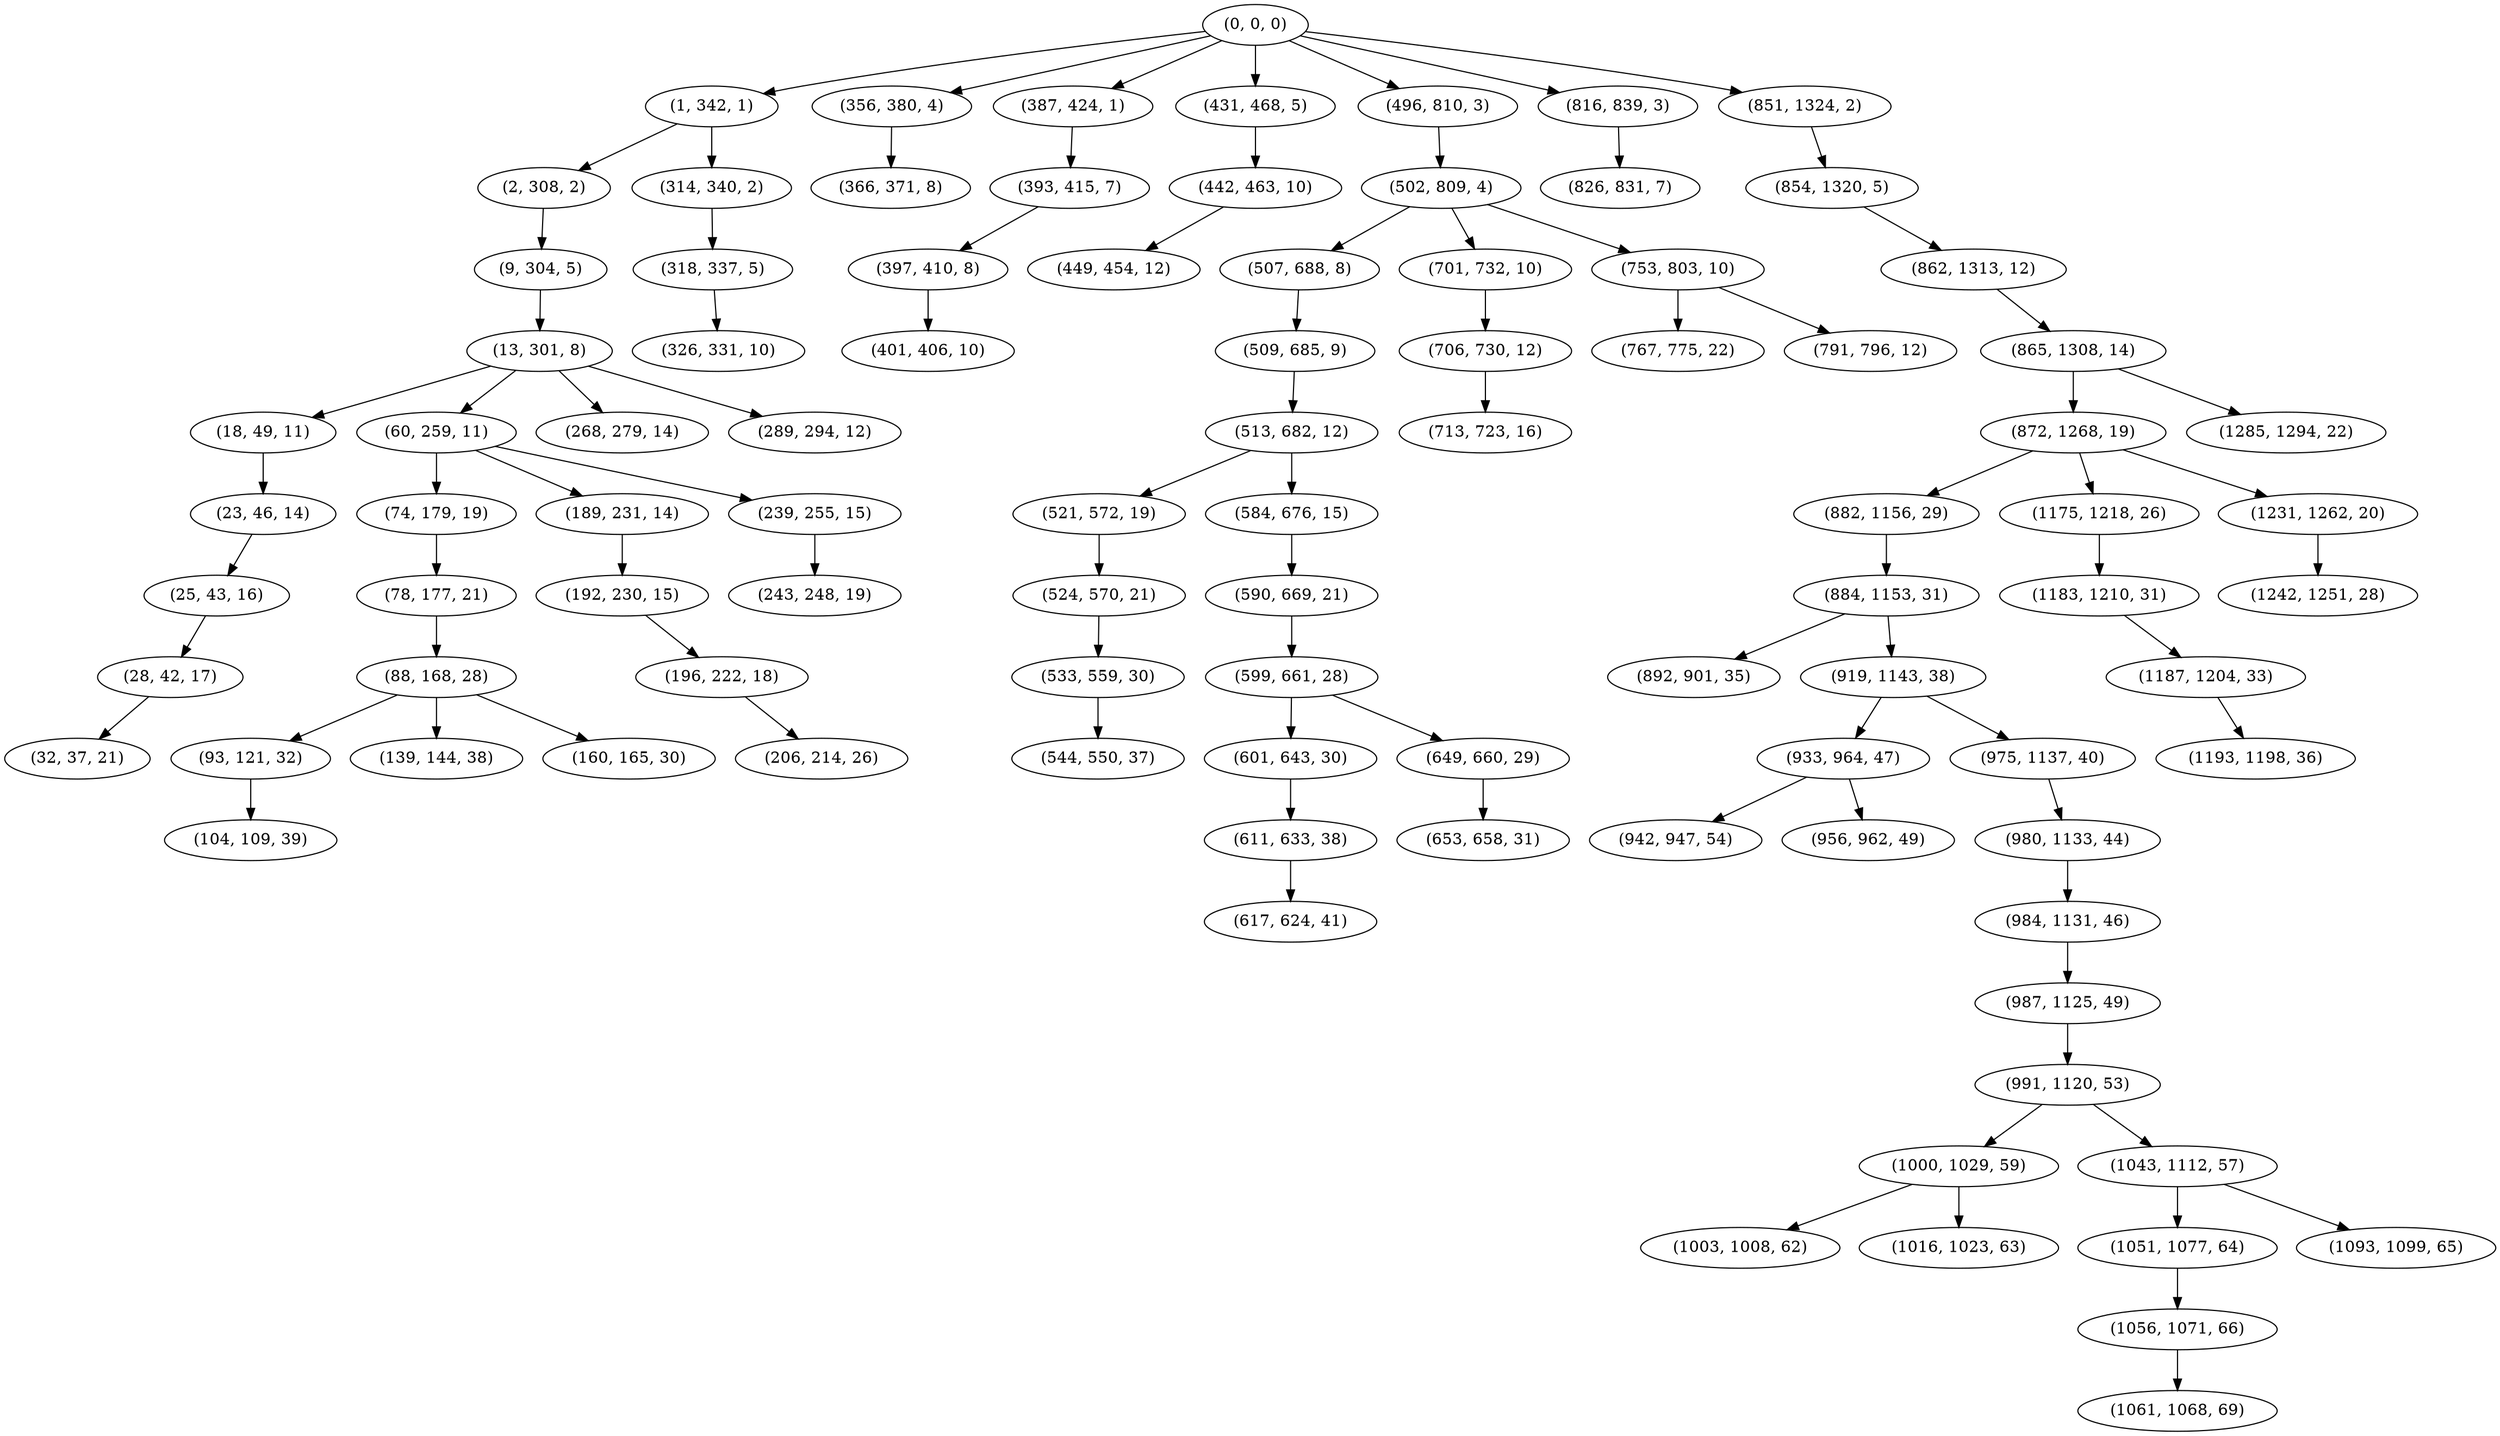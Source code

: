 digraph tree {
    "(0, 0, 0)";
    "(1, 342, 1)";
    "(2, 308, 2)";
    "(9, 304, 5)";
    "(13, 301, 8)";
    "(18, 49, 11)";
    "(23, 46, 14)";
    "(25, 43, 16)";
    "(28, 42, 17)";
    "(32, 37, 21)";
    "(60, 259, 11)";
    "(74, 179, 19)";
    "(78, 177, 21)";
    "(88, 168, 28)";
    "(93, 121, 32)";
    "(104, 109, 39)";
    "(139, 144, 38)";
    "(160, 165, 30)";
    "(189, 231, 14)";
    "(192, 230, 15)";
    "(196, 222, 18)";
    "(206, 214, 26)";
    "(239, 255, 15)";
    "(243, 248, 19)";
    "(268, 279, 14)";
    "(289, 294, 12)";
    "(314, 340, 2)";
    "(318, 337, 5)";
    "(326, 331, 10)";
    "(356, 380, 4)";
    "(366, 371, 8)";
    "(387, 424, 1)";
    "(393, 415, 7)";
    "(397, 410, 8)";
    "(401, 406, 10)";
    "(431, 468, 5)";
    "(442, 463, 10)";
    "(449, 454, 12)";
    "(496, 810, 3)";
    "(502, 809, 4)";
    "(507, 688, 8)";
    "(509, 685, 9)";
    "(513, 682, 12)";
    "(521, 572, 19)";
    "(524, 570, 21)";
    "(533, 559, 30)";
    "(544, 550, 37)";
    "(584, 676, 15)";
    "(590, 669, 21)";
    "(599, 661, 28)";
    "(601, 643, 30)";
    "(611, 633, 38)";
    "(617, 624, 41)";
    "(649, 660, 29)";
    "(653, 658, 31)";
    "(701, 732, 10)";
    "(706, 730, 12)";
    "(713, 723, 16)";
    "(753, 803, 10)";
    "(767, 775, 22)";
    "(791, 796, 12)";
    "(816, 839, 3)";
    "(826, 831, 7)";
    "(851, 1324, 2)";
    "(854, 1320, 5)";
    "(862, 1313, 12)";
    "(865, 1308, 14)";
    "(872, 1268, 19)";
    "(882, 1156, 29)";
    "(884, 1153, 31)";
    "(892, 901, 35)";
    "(919, 1143, 38)";
    "(933, 964, 47)";
    "(942, 947, 54)";
    "(956, 962, 49)";
    "(975, 1137, 40)";
    "(980, 1133, 44)";
    "(984, 1131, 46)";
    "(987, 1125, 49)";
    "(991, 1120, 53)";
    "(1000, 1029, 59)";
    "(1003, 1008, 62)";
    "(1016, 1023, 63)";
    "(1043, 1112, 57)";
    "(1051, 1077, 64)";
    "(1056, 1071, 66)";
    "(1061, 1068, 69)";
    "(1093, 1099, 65)";
    "(1175, 1218, 26)";
    "(1183, 1210, 31)";
    "(1187, 1204, 33)";
    "(1193, 1198, 36)";
    "(1231, 1262, 20)";
    "(1242, 1251, 28)";
    "(1285, 1294, 22)";
    "(0, 0, 0)" -> "(1, 342, 1)";
    "(0, 0, 0)" -> "(356, 380, 4)";
    "(0, 0, 0)" -> "(387, 424, 1)";
    "(0, 0, 0)" -> "(431, 468, 5)";
    "(0, 0, 0)" -> "(496, 810, 3)";
    "(0, 0, 0)" -> "(816, 839, 3)";
    "(0, 0, 0)" -> "(851, 1324, 2)";
    "(1, 342, 1)" -> "(2, 308, 2)";
    "(1, 342, 1)" -> "(314, 340, 2)";
    "(2, 308, 2)" -> "(9, 304, 5)";
    "(9, 304, 5)" -> "(13, 301, 8)";
    "(13, 301, 8)" -> "(18, 49, 11)";
    "(13, 301, 8)" -> "(60, 259, 11)";
    "(13, 301, 8)" -> "(268, 279, 14)";
    "(13, 301, 8)" -> "(289, 294, 12)";
    "(18, 49, 11)" -> "(23, 46, 14)";
    "(23, 46, 14)" -> "(25, 43, 16)";
    "(25, 43, 16)" -> "(28, 42, 17)";
    "(28, 42, 17)" -> "(32, 37, 21)";
    "(60, 259, 11)" -> "(74, 179, 19)";
    "(60, 259, 11)" -> "(189, 231, 14)";
    "(60, 259, 11)" -> "(239, 255, 15)";
    "(74, 179, 19)" -> "(78, 177, 21)";
    "(78, 177, 21)" -> "(88, 168, 28)";
    "(88, 168, 28)" -> "(93, 121, 32)";
    "(88, 168, 28)" -> "(139, 144, 38)";
    "(88, 168, 28)" -> "(160, 165, 30)";
    "(93, 121, 32)" -> "(104, 109, 39)";
    "(189, 231, 14)" -> "(192, 230, 15)";
    "(192, 230, 15)" -> "(196, 222, 18)";
    "(196, 222, 18)" -> "(206, 214, 26)";
    "(239, 255, 15)" -> "(243, 248, 19)";
    "(314, 340, 2)" -> "(318, 337, 5)";
    "(318, 337, 5)" -> "(326, 331, 10)";
    "(356, 380, 4)" -> "(366, 371, 8)";
    "(387, 424, 1)" -> "(393, 415, 7)";
    "(393, 415, 7)" -> "(397, 410, 8)";
    "(397, 410, 8)" -> "(401, 406, 10)";
    "(431, 468, 5)" -> "(442, 463, 10)";
    "(442, 463, 10)" -> "(449, 454, 12)";
    "(496, 810, 3)" -> "(502, 809, 4)";
    "(502, 809, 4)" -> "(507, 688, 8)";
    "(502, 809, 4)" -> "(701, 732, 10)";
    "(502, 809, 4)" -> "(753, 803, 10)";
    "(507, 688, 8)" -> "(509, 685, 9)";
    "(509, 685, 9)" -> "(513, 682, 12)";
    "(513, 682, 12)" -> "(521, 572, 19)";
    "(513, 682, 12)" -> "(584, 676, 15)";
    "(521, 572, 19)" -> "(524, 570, 21)";
    "(524, 570, 21)" -> "(533, 559, 30)";
    "(533, 559, 30)" -> "(544, 550, 37)";
    "(584, 676, 15)" -> "(590, 669, 21)";
    "(590, 669, 21)" -> "(599, 661, 28)";
    "(599, 661, 28)" -> "(601, 643, 30)";
    "(599, 661, 28)" -> "(649, 660, 29)";
    "(601, 643, 30)" -> "(611, 633, 38)";
    "(611, 633, 38)" -> "(617, 624, 41)";
    "(649, 660, 29)" -> "(653, 658, 31)";
    "(701, 732, 10)" -> "(706, 730, 12)";
    "(706, 730, 12)" -> "(713, 723, 16)";
    "(753, 803, 10)" -> "(767, 775, 22)";
    "(753, 803, 10)" -> "(791, 796, 12)";
    "(816, 839, 3)" -> "(826, 831, 7)";
    "(851, 1324, 2)" -> "(854, 1320, 5)";
    "(854, 1320, 5)" -> "(862, 1313, 12)";
    "(862, 1313, 12)" -> "(865, 1308, 14)";
    "(865, 1308, 14)" -> "(872, 1268, 19)";
    "(865, 1308, 14)" -> "(1285, 1294, 22)";
    "(872, 1268, 19)" -> "(882, 1156, 29)";
    "(872, 1268, 19)" -> "(1175, 1218, 26)";
    "(872, 1268, 19)" -> "(1231, 1262, 20)";
    "(882, 1156, 29)" -> "(884, 1153, 31)";
    "(884, 1153, 31)" -> "(892, 901, 35)";
    "(884, 1153, 31)" -> "(919, 1143, 38)";
    "(919, 1143, 38)" -> "(933, 964, 47)";
    "(919, 1143, 38)" -> "(975, 1137, 40)";
    "(933, 964, 47)" -> "(942, 947, 54)";
    "(933, 964, 47)" -> "(956, 962, 49)";
    "(975, 1137, 40)" -> "(980, 1133, 44)";
    "(980, 1133, 44)" -> "(984, 1131, 46)";
    "(984, 1131, 46)" -> "(987, 1125, 49)";
    "(987, 1125, 49)" -> "(991, 1120, 53)";
    "(991, 1120, 53)" -> "(1000, 1029, 59)";
    "(991, 1120, 53)" -> "(1043, 1112, 57)";
    "(1000, 1029, 59)" -> "(1003, 1008, 62)";
    "(1000, 1029, 59)" -> "(1016, 1023, 63)";
    "(1043, 1112, 57)" -> "(1051, 1077, 64)";
    "(1043, 1112, 57)" -> "(1093, 1099, 65)";
    "(1051, 1077, 64)" -> "(1056, 1071, 66)";
    "(1056, 1071, 66)" -> "(1061, 1068, 69)";
    "(1175, 1218, 26)" -> "(1183, 1210, 31)";
    "(1183, 1210, 31)" -> "(1187, 1204, 33)";
    "(1187, 1204, 33)" -> "(1193, 1198, 36)";
    "(1231, 1262, 20)" -> "(1242, 1251, 28)";
}
